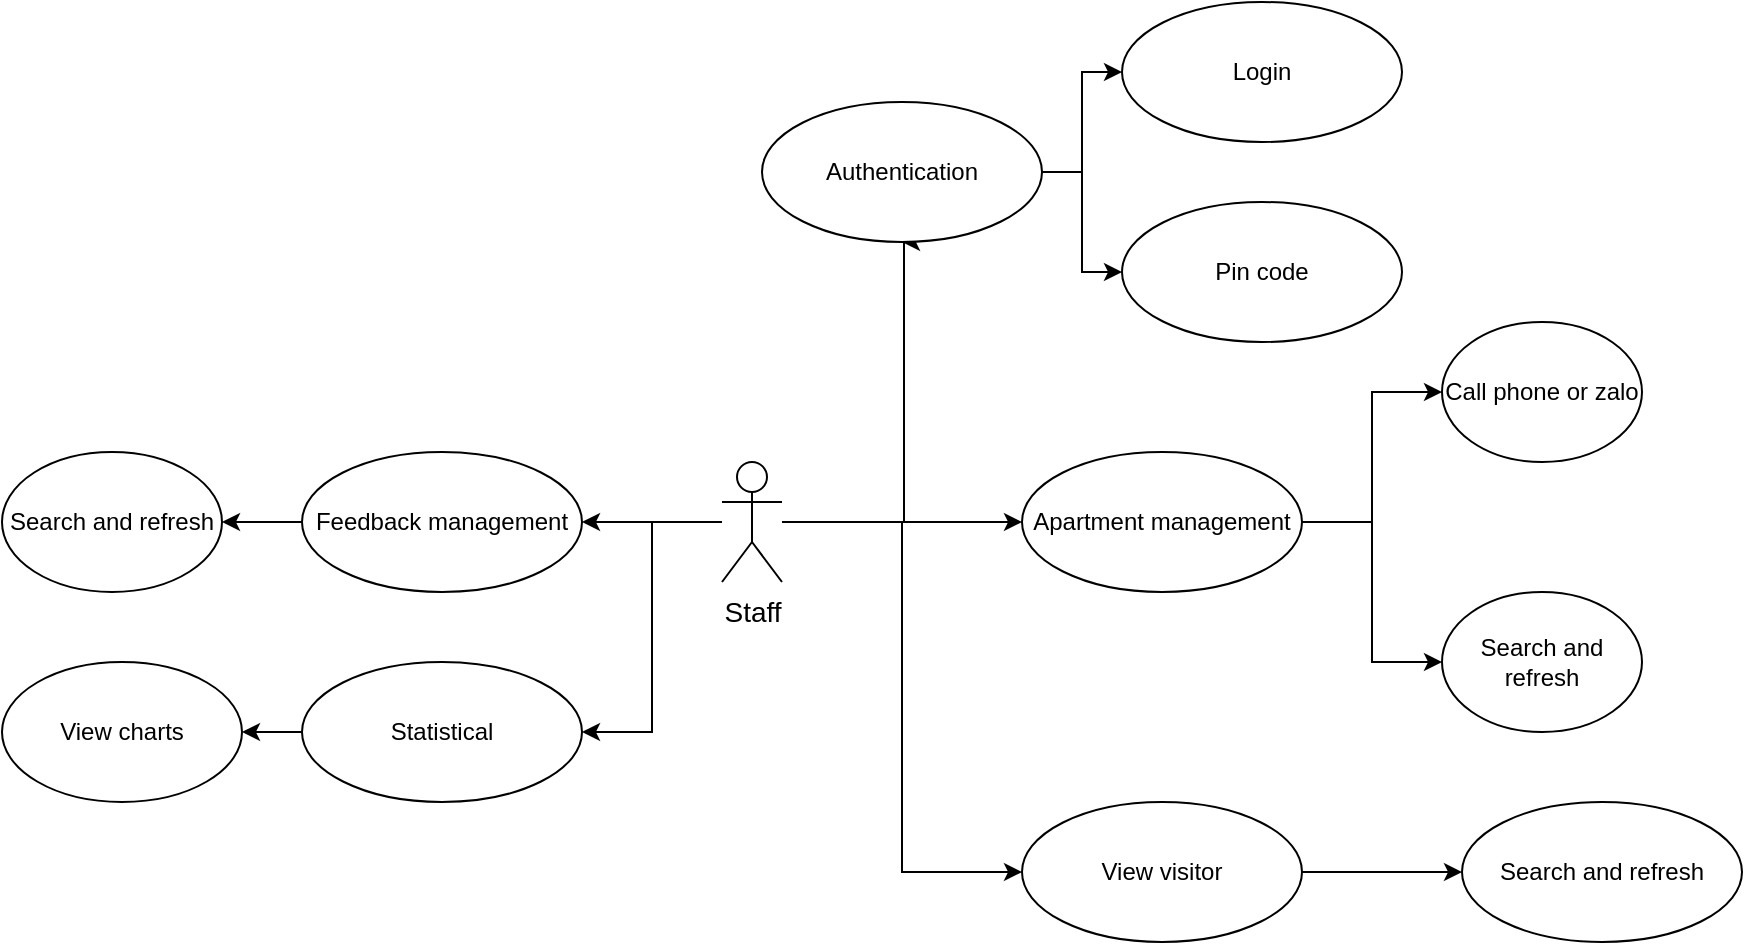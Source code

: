 <mxfile version="21.5.2" type="github" pages="3">
  <diagram name="Page-1" id="Z01lcAtdFGZsN9NSfjrn">
    <mxGraphModel dx="1900" dy="549" grid="1" gridSize="10" guides="1" tooltips="1" connect="1" arrows="1" fold="1" page="1" pageScale="1" pageWidth="850" pageHeight="1100" math="0" shadow="0">
      <root>
        <mxCell id="0" />
        <mxCell id="1" parent="0" />
        <mxCell id="IrGBv9M6sCpECKAUH6eh-18" style="edgeStyle=orthogonalEdgeStyle;rounded=0;orthogonalLoop=1;jettySize=auto;html=1;" parent="1" source="IrGBv9M6sCpECKAUH6eh-3" target="IrGBv9M6sCpECKAUH6eh-4" edge="1">
          <mxGeometry relative="1" as="geometry" />
        </mxCell>
        <mxCell id="IrGBv9M6sCpECKAUH6eh-19" style="edgeStyle=orthogonalEdgeStyle;rounded=0;orthogonalLoop=1;jettySize=auto;html=1;entryX=0;entryY=0.5;entryDx=0;entryDy=0;" parent="1" source="IrGBv9M6sCpECKAUH6eh-3" target="IrGBv9M6sCpECKAUH6eh-15" edge="1">
          <mxGeometry relative="1" as="geometry" />
        </mxCell>
        <mxCell id="IrGBv9M6sCpECKAUH6eh-23" style="edgeStyle=orthogonalEdgeStyle;rounded=0;orthogonalLoop=1;jettySize=auto;html=1;" parent="1" source="IrGBv9M6sCpECKAUH6eh-3" edge="1">
          <mxGeometry relative="1" as="geometry">
            <mxPoint x="160" y="170" as="targetPoint" />
            <Array as="points">
              <mxPoint x="161" y="310" />
            </Array>
          </mxGeometry>
        </mxCell>
        <mxCell id="nARi_2VkK2IOHc93lKq7-6" style="edgeStyle=orthogonalEdgeStyle;rounded=0;orthogonalLoop=1;jettySize=auto;html=1;entryX=1;entryY=0.5;entryDx=0;entryDy=0;" parent="1" source="IrGBv9M6sCpECKAUH6eh-3" target="IrGBv9M6sCpECKAUH6eh-14" edge="1">
          <mxGeometry relative="1" as="geometry" />
        </mxCell>
        <mxCell id="wpN72CYwRbaIJRPYHv_L-2" style="edgeStyle=orthogonalEdgeStyle;rounded=0;orthogonalLoop=1;jettySize=auto;html=1;entryX=1;entryY=0.5;entryDx=0;entryDy=0;" parent="1" source="IrGBv9M6sCpECKAUH6eh-3" target="wpN72CYwRbaIJRPYHv_L-1" edge="1">
          <mxGeometry relative="1" as="geometry" />
        </mxCell>
        <mxCell id="IrGBv9M6sCpECKAUH6eh-3" value="Staff" style="shape=umlActor;html=1;verticalLabelPosition=bottom;verticalAlign=top;align=center;fontSize=14;" parent="1" vertex="1">
          <mxGeometry x="70" y="280" width="30" height="60" as="geometry" />
        </mxCell>
        <mxCell id="IrGBv9M6sCpECKAUH6eh-11" style="edgeStyle=orthogonalEdgeStyle;rounded=0;orthogonalLoop=1;jettySize=auto;html=1;" parent="1" source="IrGBv9M6sCpECKAUH6eh-4" target="IrGBv9M6sCpECKAUH6eh-7" edge="1">
          <mxGeometry relative="1" as="geometry" />
        </mxCell>
        <mxCell id="IrGBv9M6sCpECKAUH6eh-12" style="edgeStyle=orthogonalEdgeStyle;rounded=0;orthogonalLoop=1;jettySize=auto;html=1;entryX=0;entryY=0.5;entryDx=0;entryDy=0;" parent="1" source="IrGBv9M6sCpECKAUH6eh-4" target="IrGBv9M6sCpECKAUH6eh-8" edge="1">
          <mxGeometry relative="1" as="geometry" />
        </mxCell>
        <mxCell id="IrGBv9M6sCpECKAUH6eh-4" value="Apartment management" style="ellipse;whiteSpace=wrap;html=1;" parent="1" vertex="1">
          <mxGeometry x="220" y="275" width="140" height="70" as="geometry" />
        </mxCell>
        <mxCell id="IrGBv9M6sCpECKAUH6eh-7" value="Call phone or zalo" style="ellipse;whiteSpace=wrap;html=1;" parent="1" vertex="1">
          <mxGeometry x="430" y="210" width="100" height="70" as="geometry" />
        </mxCell>
        <mxCell id="IrGBv9M6sCpECKAUH6eh-8" value="Search and refresh" style="ellipse;whiteSpace=wrap;html=1;" parent="1" vertex="1">
          <mxGeometry x="430" y="345" width="100" height="70" as="geometry" />
        </mxCell>
        <mxCell id="nARi_2VkK2IOHc93lKq7-7" style="edgeStyle=orthogonalEdgeStyle;rounded=0;orthogonalLoop=1;jettySize=auto;html=1;entryX=1;entryY=0.5;entryDx=0;entryDy=0;" parent="1" source="IrGBv9M6sCpECKAUH6eh-14" target="nARi_2VkK2IOHc93lKq7-1" edge="1">
          <mxGeometry relative="1" as="geometry" />
        </mxCell>
        <mxCell id="IrGBv9M6sCpECKAUH6eh-14" value="Feedback management" style="ellipse;whiteSpace=wrap;html=1;" parent="1" vertex="1">
          <mxGeometry x="-140" y="275" width="140" height="70" as="geometry" />
        </mxCell>
        <mxCell id="LqxswMkN4Dp_3m4Qju0g-7" value="" style="edgeStyle=orthogonalEdgeStyle;rounded=0;orthogonalLoop=1;jettySize=auto;html=1;" edge="1" parent="1" source="IrGBv9M6sCpECKAUH6eh-15" target="LqxswMkN4Dp_3m4Qju0g-6">
          <mxGeometry relative="1" as="geometry" />
        </mxCell>
        <mxCell id="IrGBv9M6sCpECKAUH6eh-15" value="View visitor" style="ellipse;whiteSpace=wrap;html=1;" parent="1" vertex="1">
          <mxGeometry x="220" y="450" width="140" height="70" as="geometry" />
        </mxCell>
        <mxCell id="LqxswMkN4Dp_3m4Qju0g-2" value="" style="edgeStyle=orthogonalEdgeStyle;rounded=0;orthogonalLoop=1;jettySize=auto;html=1;" edge="1" parent="1" source="IrGBv9M6sCpECKAUH6eh-21" target="LqxswMkN4Dp_3m4Qju0g-1">
          <mxGeometry relative="1" as="geometry" />
        </mxCell>
        <mxCell id="LqxswMkN4Dp_3m4Qju0g-4" style="edgeStyle=orthogonalEdgeStyle;rounded=0;orthogonalLoop=1;jettySize=auto;html=1;" edge="1" parent="1" source="IrGBv9M6sCpECKAUH6eh-21" target="LqxswMkN4Dp_3m4Qju0g-3">
          <mxGeometry relative="1" as="geometry" />
        </mxCell>
        <mxCell id="IrGBv9M6sCpECKAUH6eh-21" value="Authentication" style="ellipse;whiteSpace=wrap;html=1;" parent="1" vertex="1">
          <mxGeometry x="90" y="100" width="140" height="70" as="geometry" />
        </mxCell>
        <mxCell id="nARi_2VkK2IOHc93lKq7-1" value="Search and refresh" style="ellipse;whiteSpace=wrap;html=1;" parent="1" vertex="1">
          <mxGeometry x="-290" y="275" width="110" height="70" as="geometry" />
        </mxCell>
        <mxCell id="LqxswMkN4Dp_3m4Qju0g-10" value="" style="edgeStyle=orthogonalEdgeStyle;rounded=0;orthogonalLoop=1;jettySize=auto;html=1;" edge="1" parent="1" source="wpN72CYwRbaIJRPYHv_L-1" target="LqxswMkN4Dp_3m4Qju0g-9">
          <mxGeometry relative="1" as="geometry" />
        </mxCell>
        <mxCell id="wpN72CYwRbaIJRPYHv_L-1" value="Statistical" style="ellipse;whiteSpace=wrap;html=1;" parent="1" vertex="1">
          <mxGeometry x="-140" y="380" width="140" height="70" as="geometry" />
        </mxCell>
        <mxCell id="LqxswMkN4Dp_3m4Qju0g-1" value="Login" style="ellipse;whiteSpace=wrap;html=1;" vertex="1" parent="1">
          <mxGeometry x="270" y="50" width="140" height="70" as="geometry" />
        </mxCell>
        <mxCell id="LqxswMkN4Dp_3m4Qju0g-3" value="Pin code" style="ellipse;whiteSpace=wrap;html=1;" vertex="1" parent="1">
          <mxGeometry x="270" y="150" width="140" height="70" as="geometry" />
        </mxCell>
        <mxCell id="LqxswMkN4Dp_3m4Qju0g-6" value="Search and refresh" style="ellipse;whiteSpace=wrap;html=1;" vertex="1" parent="1">
          <mxGeometry x="440" y="450" width="140" height="70" as="geometry" />
        </mxCell>
        <mxCell id="LqxswMkN4Dp_3m4Qju0g-9" value="View charts" style="ellipse;whiteSpace=wrap;html=1;" vertex="1" parent="1">
          <mxGeometry x="-290" y="380" width="120" height="70" as="geometry" />
        </mxCell>
      </root>
    </mxGraphModel>
  </diagram>
  <diagram id="XDQqlvuORZwwQbv7KWbK" name="Page-2">
    <mxGraphModel dx="1900" dy="1649" grid="1" gridSize="10" guides="1" tooltips="1" connect="1" arrows="1" fold="1" page="1" pageScale="1" pageWidth="850" pageHeight="1100" math="0" shadow="0">
      <root>
        <mxCell id="0" />
        <mxCell id="1" parent="0" />
        <mxCell id="jtP8_9GGCP10e2GVQpZQ-1" style="edgeStyle=orthogonalEdgeStyle;rounded=0;orthogonalLoop=1;jettySize=auto;html=1;" parent="1" source="jtP8_9GGCP10e2GVQpZQ-5" target="jtP8_9GGCP10e2GVQpZQ-10" edge="1">
          <mxGeometry relative="1" as="geometry" />
        </mxCell>
        <mxCell id="jtP8_9GGCP10e2GVQpZQ-2" style="edgeStyle=orthogonalEdgeStyle;rounded=0;orthogonalLoop=1;jettySize=auto;html=1;entryX=0;entryY=0.5;entryDx=0;entryDy=0;" parent="1" source="jtP8_9GGCP10e2GVQpZQ-5" target="jtP8_9GGCP10e2GVQpZQ-19" edge="1">
          <mxGeometry relative="1" as="geometry" />
        </mxCell>
        <mxCell id="jtP8_9GGCP10e2GVQpZQ-3" style="edgeStyle=orthogonalEdgeStyle;rounded=0;orthogonalLoop=1;jettySize=auto;html=1;" parent="1" source="jtP8_9GGCP10e2GVQpZQ-5" edge="1">
          <mxGeometry relative="1" as="geometry">
            <mxPoint x="160" y="20" as="targetPoint" />
          </mxGeometry>
        </mxCell>
        <mxCell id="jtP8_9GGCP10e2GVQpZQ-4" style="edgeStyle=orthogonalEdgeStyle;rounded=0;orthogonalLoop=1;jettySize=auto;html=1;entryX=1;entryY=0.5;entryDx=0;entryDy=0;" parent="1" source="jtP8_9GGCP10e2GVQpZQ-5" target="jtP8_9GGCP10e2GVQpZQ-17" edge="1">
          <mxGeometry relative="1" as="geometry" />
        </mxCell>
        <mxCell id="jtP8_9GGCP10e2GVQpZQ-35" style="edgeStyle=orthogonalEdgeStyle;rounded=0;orthogonalLoop=1;jettySize=auto;html=1;entryX=1;entryY=0.5;entryDx=0;entryDy=0;" parent="1" source="jtP8_9GGCP10e2GVQpZQ-5" target="jtP8_9GGCP10e2GVQpZQ-34" edge="1">
          <mxGeometry relative="1" as="geometry" />
        </mxCell>
        <mxCell id="pn_q6MUZyDBUJ8jzqjnc-2" style="edgeStyle=orthogonalEdgeStyle;rounded=0;orthogonalLoop=1;jettySize=auto;html=1;entryX=1;entryY=0.5;entryDx=0;entryDy=0;" edge="1" parent="1" source="jtP8_9GGCP10e2GVQpZQ-5" target="pn_q6MUZyDBUJ8jzqjnc-1">
          <mxGeometry relative="1" as="geometry" />
        </mxCell>
        <mxCell id="jtP8_9GGCP10e2GVQpZQ-5" value="Admin" style="shape=umlActor;html=1;verticalLabelPosition=bottom;verticalAlign=top;align=center;fontSize=14;" parent="1" vertex="1">
          <mxGeometry x="70" y="280" width="30" height="60" as="geometry" />
        </mxCell>
        <mxCell id="jtP8_9GGCP10e2GVQpZQ-6" style="edgeStyle=orthogonalEdgeStyle;rounded=0;orthogonalLoop=1;jettySize=auto;html=1;entryX=0;entryY=0.654;entryDx=0;entryDy=0;entryPerimeter=0;" parent="1" source="jtP8_9GGCP10e2GVQpZQ-10" target="jtP8_9GGCP10e2GVQpZQ-11" edge="1">
          <mxGeometry relative="1" as="geometry" />
        </mxCell>
        <mxCell id="jtP8_9GGCP10e2GVQpZQ-7" style="edgeStyle=orthogonalEdgeStyle;rounded=0;orthogonalLoop=1;jettySize=auto;html=1;" parent="1" source="jtP8_9GGCP10e2GVQpZQ-10" target="jtP8_9GGCP10e2GVQpZQ-12" edge="1">
          <mxGeometry relative="1" as="geometry" />
        </mxCell>
        <mxCell id="jtP8_9GGCP10e2GVQpZQ-8" style="edgeStyle=orthogonalEdgeStyle;rounded=0;orthogonalLoop=1;jettySize=auto;html=1;entryX=0;entryY=0.5;entryDx=0;entryDy=0;" parent="1" source="jtP8_9GGCP10e2GVQpZQ-10" target="jtP8_9GGCP10e2GVQpZQ-13" edge="1">
          <mxGeometry relative="1" as="geometry" />
        </mxCell>
        <mxCell id="jtP8_9GGCP10e2GVQpZQ-9" style="edgeStyle=orthogonalEdgeStyle;rounded=0;orthogonalLoop=1;jettySize=auto;html=1;entryX=0;entryY=0.5;entryDx=0;entryDy=0;" parent="1" source="jtP8_9GGCP10e2GVQpZQ-10" target="jtP8_9GGCP10e2GVQpZQ-15" edge="1">
          <mxGeometry relative="1" as="geometry" />
        </mxCell>
        <mxCell id="jtP8_9GGCP10e2GVQpZQ-10" value="Manage Apartment" style="ellipse;whiteSpace=wrap;html=1;" parent="1" vertex="1">
          <mxGeometry x="220" y="275" width="140" height="70" as="geometry" />
        </mxCell>
        <mxCell id="jtP8_9GGCP10e2GVQpZQ-11" value="Add" style="ellipse;whiteSpace=wrap;html=1;" parent="1" vertex="1">
          <mxGeometry x="430" y="160" width="70" height="70" as="geometry" />
        </mxCell>
        <mxCell id="jtP8_9GGCP10e2GVQpZQ-12" value="Edit" style="ellipse;whiteSpace=wrap;html=1;" parent="1" vertex="1">
          <mxGeometry x="430" y="275" width="70" height="70" as="geometry" />
        </mxCell>
        <mxCell id="jtP8_9GGCP10e2GVQpZQ-13" value="Delete" style="ellipse;whiteSpace=wrap;html=1;" parent="1" vertex="1">
          <mxGeometry x="430" y="380" width="70" height="70" as="geometry" />
        </mxCell>
        <mxCell id="jtP8_9GGCP10e2GVQpZQ-14" style="edgeStyle=orthogonalEdgeStyle;rounded=0;orthogonalLoop=1;jettySize=auto;html=1;" parent="1" source="jtP8_9GGCP10e2GVQpZQ-15" target="jtP8_9GGCP10e2GVQpZQ-20" edge="1">
          <mxGeometry relative="1" as="geometry" />
        </mxCell>
        <mxCell id="jtP8_9GGCP10e2GVQpZQ-15" value="Search" style="ellipse;whiteSpace=wrap;html=1;" parent="1" vertex="1">
          <mxGeometry x="430" y="480" width="70" height="70" as="geometry" />
        </mxCell>
        <mxCell id="jtP8_9GGCP10e2GVQpZQ-16" style="edgeStyle=orthogonalEdgeStyle;rounded=0;orthogonalLoop=1;jettySize=auto;html=1;entryX=1;entryY=0.5;entryDx=0;entryDy=0;" parent="1" source="jtP8_9GGCP10e2GVQpZQ-17" target="jtP8_9GGCP10e2GVQpZQ-32" edge="1">
          <mxGeometry relative="1" as="geometry" />
        </mxCell>
        <mxCell id="jtP8_9GGCP10e2GVQpZQ-17" value="View feedback" style="ellipse;whiteSpace=wrap;html=1;" parent="1" vertex="1">
          <mxGeometry x="-110" y="100" width="140" height="70" as="geometry" />
        </mxCell>
        <mxCell id="jtP8_9GGCP10e2GVQpZQ-18" style="edgeStyle=orthogonalEdgeStyle;rounded=0;orthogonalLoop=1;jettySize=auto;html=1;entryX=0.5;entryY=1;entryDx=0;entryDy=0;" parent="1" source="jtP8_9GGCP10e2GVQpZQ-19" target="jtP8_9GGCP10e2GVQpZQ-15" edge="1">
          <mxGeometry relative="1" as="geometry" />
        </mxCell>
        <mxCell id="jtP8_9GGCP10e2GVQpZQ-19" value="View visitor" style="ellipse;whiteSpace=wrap;html=1;" parent="1" vertex="1">
          <mxGeometry x="220" y="570" width="140" height="70" as="geometry" />
        </mxCell>
        <mxCell id="jtP8_9GGCP10e2GVQpZQ-20" value="Refresh" style="ellipse;whiteSpace=wrap;html=1;" parent="1" vertex="1">
          <mxGeometry x="550" y="480" width="70" height="70" as="geometry" />
        </mxCell>
        <mxCell id="jtP8_9GGCP10e2GVQpZQ-21" style="edgeStyle=orthogonalEdgeStyle;rounded=0;orthogonalLoop=1;jettySize=auto;html=1;" parent="1" source="jtP8_9GGCP10e2GVQpZQ-22" edge="1">
          <mxGeometry relative="1" as="geometry">
            <mxPoint x="320" y="-15" as="targetPoint" />
          </mxGeometry>
        </mxCell>
        <mxCell id="jtP8_9GGCP10e2GVQpZQ-22" value="Login" style="ellipse;whiteSpace=wrap;html=1;" parent="1" vertex="1">
          <mxGeometry x="90" y="-50" width="140" height="70" as="geometry" />
        </mxCell>
        <mxCell id="jtP8_9GGCP10e2GVQpZQ-28" style="edgeStyle=orthogonalEdgeStyle;rounded=0;orthogonalLoop=1;jettySize=auto;html=1;" parent="1" source="jtP8_9GGCP10e2GVQpZQ-29" target="jtP8_9GGCP10e2GVQpZQ-30" edge="1">
          <mxGeometry relative="1" as="geometry" />
        </mxCell>
        <mxCell id="jtP8_9GGCP10e2GVQpZQ-29" value="Go to dashboard" style="ellipse;whiteSpace=wrap;html=1;" parent="1" vertex="1">
          <mxGeometry x="320" y="-50" width="140" height="70" as="geometry" />
        </mxCell>
        <mxCell id="jtP8_9GGCP10e2GVQpZQ-30" value="Log out" style="ellipse;whiteSpace=wrap;html=1;" parent="1" vertex="1">
          <mxGeometry x="540" y="-50" width="140" height="70" as="geometry" />
        </mxCell>
        <mxCell id="jtP8_9GGCP10e2GVQpZQ-31" style="edgeStyle=orthogonalEdgeStyle;rounded=0;orthogonalLoop=1;jettySize=auto;html=1;" parent="1" source="jtP8_9GGCP10e2GVQpZQ-32" target="jtP8_9GGCP10e2GVQpZQ-33" edge="1">
          <mxGeometry relative="1" as="geometry" />
        </mxCell>
        <mxCell id="jtP8_9GGCP10e2GVQpZQ-32" value="Search" style="ellipse;whiteSpace=wrap;html=1;" parent="1" vertex="1">
          <mxGeometry x="-220" y="100" width="70" height="70" as="geometry" />
        </mxCell>
        <mxCell id="jtP8_9GGCP10e2GVQpZQ-33" value="Refresh" style="ellipse;whiteSpace=wrap;html=1;" parent="1" vertex="1">
          <mxGeometry x="-380" y="100" width="70" height="70" as="geometry" />
        </mxCell>
        <mxCell id="jtP8_9GGCP10e2GVQpZQ-36" style="edgeStyle=orthogonalEdgeStyle;rounded=0;orthogonalLoop=1;jettySize=auto;html=1;entryX=0.4;entryY=0.997;entryDx=0;entryDy=0;entryPerimeter=0;" parent="1" source="jtP8_9GGCP10e2GVQpZQ-34" target="jtP8_9GGCP10e2GVQpZQ-32" edge="1">
          <mxGeometry relative="1" as="geometry" />
        </mxCell>
        <mxCell id="jtP8_9GGCP10e2GVQpZQ-40" style="edgeStyle=orthogonalEdgeStyle;rounded=0;orthogonalLoop=1;jettySize=auto;html=1;" parent="1" source="jtP8_9GGCP10e2GVQpZQ-34" target="jtP8_9GGCP10e2GVQpZQ-37" edge="1">
          <mxGeometry relative="1" as="geometry" />
        </mxCell>
        <mxCell id="jtP8_9GGCP10e2GVQpZQ-41" style="edgeStyle=orthogonalEdgeStyle;rounded=0;orthogonalLoop=1;jettySize=auto;html=1;" parent="1" source="jtP8_9GGCP10e2GVQpZQ-34" target="jtP8_9GGCP10e2GVQpZQ-38" edge="1">
          <mxGeometry relative="1" as="geometry">
            <Array as="points">
              <mxPoint x="-220" y="310" />
              <mxPoint x="-220" y="440" />
            </Array>
          </mxGeometry>
        </mxCell>
        <mxCell id="jtP8_9GGCP10e2GVQpZQ-42" style="edgeStyle=orthogonalEdgeStyle;rounded=0;orthogonalLoop=1;jettySize=auto;html=1;entryX=1;entryY=0.5;entryDx=0;entryDy=0;" parent="1" source="jtP8_9GGCP10e2GVQpZQ-34" target="jtP8_9GGCP10e2GVQpZQ-39" edge="1">
          <mxGeometry relative="1" as="geometry" />
        </mxCell>
        <mxCell id="jtP8_9GGCP10e2GVQpZQ-34" value="Manage Account" style="ellipse;whiteSpace=wrap;html=1;" parent="1" vertex="1">
          <mxGeometry x="-190" y="275" width="140" height="70" as="geometry" />
        </mxCell>
        <mxCell id="jtP8_9GGCP10e2GVQpZQ-37" value="Add" style="ellipse;whiteSpace=wrap;html=1;" parent="1" vertex="1">
          <mxGeometry x="-320" y="275" width="70" height="70" as="geometry" />
        </mxCell>
        <mxCell id="jtP8_9GGCP10e2GVQpZQ-38" value="Edit" style="ellipse;whiteSpace=wrap;html=1;" parent="1" vertex="1">
          <mxGeometry x="-320" y="410" width="70" height="70" as="geometry" />
        </mxCell>
        <mxCell id="jtP8_9GGCP10e2GVQpZQ-39" value="Delete" style="ellipse;whiteSpace=wrap;html=1;" parent="1" vertex="1">
          <mxGeometry x="-320" y="515" width="70" height="70" as="geometry" />
        </mxCell>
        <mxCell id="pn_q6MUZyDBUJ8jzqjnc-1" value="View chart" style="ellipse;whiteSpace=wrap;html=1;" vertex="1" parent="1">
          <mxGeometry x="-180" y="440" width="140" height="70" as="geometry" />
        </mxCell>
      </root>
    </mxGraphModel>
  </diagram>
  <diagram id="NwodY0PyBqSFy7PfCo75" name="Page-3">
    <mxGraphModel dx="200" dy="549" grid="1" gridSize="10" guides="1" tooltips="1" connect="1" arrows="1" fold="1" page="1" pageScale="1" pageWidth="850" pageHeight="1100" math="0" shadow="0">
      <root>
        <mxCell id="0" />
        <mxCell id="1" parent="0" />
        <mxCell id="VB65ANxgvGbxcMB3LTrf-1" style="edgeStyle=orthogonalEdgeStyle;rounded=0;orthogonalLoop=1;jettySize=auto;html=1;entryX=0;entryY=0.5;entryDx=0;entryDy=0;" parent="1" source="mTjCIpZ6aeCD4K6PkXbw-1" target="mTjCIpZ6aeCD4K6PkXbw-2" edge="1">
          <mxGeometry relative="1" as="geometry">
            <mxPoint x="1120" y="1160" as="targetPoint" />
          </mxGeometry>
        </mxCell>
        <mxCell id="VB65ANxgvGbxcMB3LTrf-2" style="edgeStyle=orthogonalEdgeStyle;rounded=0;orthogonalLoop=1;jettySize=auto;html=1;" parent="1" source="mTjCIpZ6aeCD4K6PkXbw-1" target="mTjCIpZ6aeCD4K6PkXbw-3" edge="1">
          <mxGeometry relative="1" as="geometry" />
        </mxCell>
        <mxCell id="VB65ANxgvGbxcMB3LTrf-3" style="edgeStyle=orthogonalEdgeStyle;rounded=0;orthogonalLoop=1;jettySize=auto;html=1;entryX=0;entryY=0.5;entryDx=0;entryDy=0;" parent="1" source="mTjCIpZ6aeCD4K6PkXbw-1" target="mTjCIpZ6aeCD4K6PkXbw-4" edge="1">
          <mxGeometry relative="1" as="geometry" />
        </mxCell>
        <mxCell id="mTjCIpZ6aeCD4K6PkXbw-1" value="Visitor" style="shape=umlActor;html=1;verticalLabelPosition=bottom;verticalAlign=top;align=center;fontSize=14;" parent="1" vertex="1">
          <mxGeometry x="1010" y="1210" width="30" height="60" as="geometry" />
        </mxCell>
        <mxCell id="mTjCIpZ6aeCD4K6PkXbw-2" value="Fill register form" style="ellipse;whiteSpace=wrap;html=1;" parent="1" vertex="1">
          <mxGeometry x="1160" y="1050" width="140" height="70" as="geometry" />
        </mxCell>
        <mxCell id="mTjCIpZ6aeCD4K6PkXbw-3" value="Feddback" style="ellipse;whiteSpace=wrap;html=1;" parent="1" vertex="1">
          <mxGeometry x="1160" y="1205" width="140" height="70" as="geometry" />
        </mxCell>
        <mxCell id="mTjCIpZ6aeCD4K6PkXbw-4" value="Rating" style="ellipse;whiteSpace=wrap;html=1;" parent="1" vertex="1">
          <mxGeometry x="1160" y="1360" width="140" height="70" as="geometry" />
        </mxCell>
      </root>
    </mxGraphModel>
  </diagram>
</mxfile>
